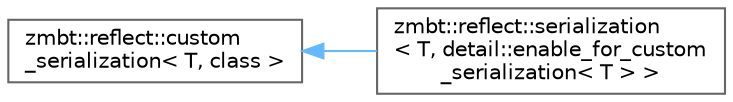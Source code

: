 digraph "Graphical Class Hierarchy"
{
 // LATEX_PDF_SIZE
  bgcolor="transparent";
  edge [fontname=Helvetica,fontsize=10,labelfontname=Helvetica,labelfontsize=10];
  node [fontname=Helvetica,fontsize=10,shape=box,height=0.2,width=0.4];
  rankdir="LR";
  Node0 [id="Node000000",label="zmbt::reflect::custom\l_serialization\< T, class \>",height=0.2,width=0.4,color="grey40", fillcolor="white", style="filled",URL="$structzmbt_1_1reflect_1_1custom__serialization.html",tooltip="User-defined serialization."];
  Node0 -> Node1 [id="edge55_Node000000_Node000001",dir="back",color="steelblue1",style="solid",tooltip=" "];
  Node1 [id="Node000001",label="zmbt::reflect::serialization\l\< T, detail::enable_for_custom\l_serialization\< T \> \>",height=0.2,width=0.4,color="grey40", fillcolor="white", style="filled",URL="$structzmbt_1_1reflect_1_1serialization_3_01T_00_01detail_1_1enable__for__custom__serialization_3_01T_01_4_01_4.html",tooltip=" "];
}
